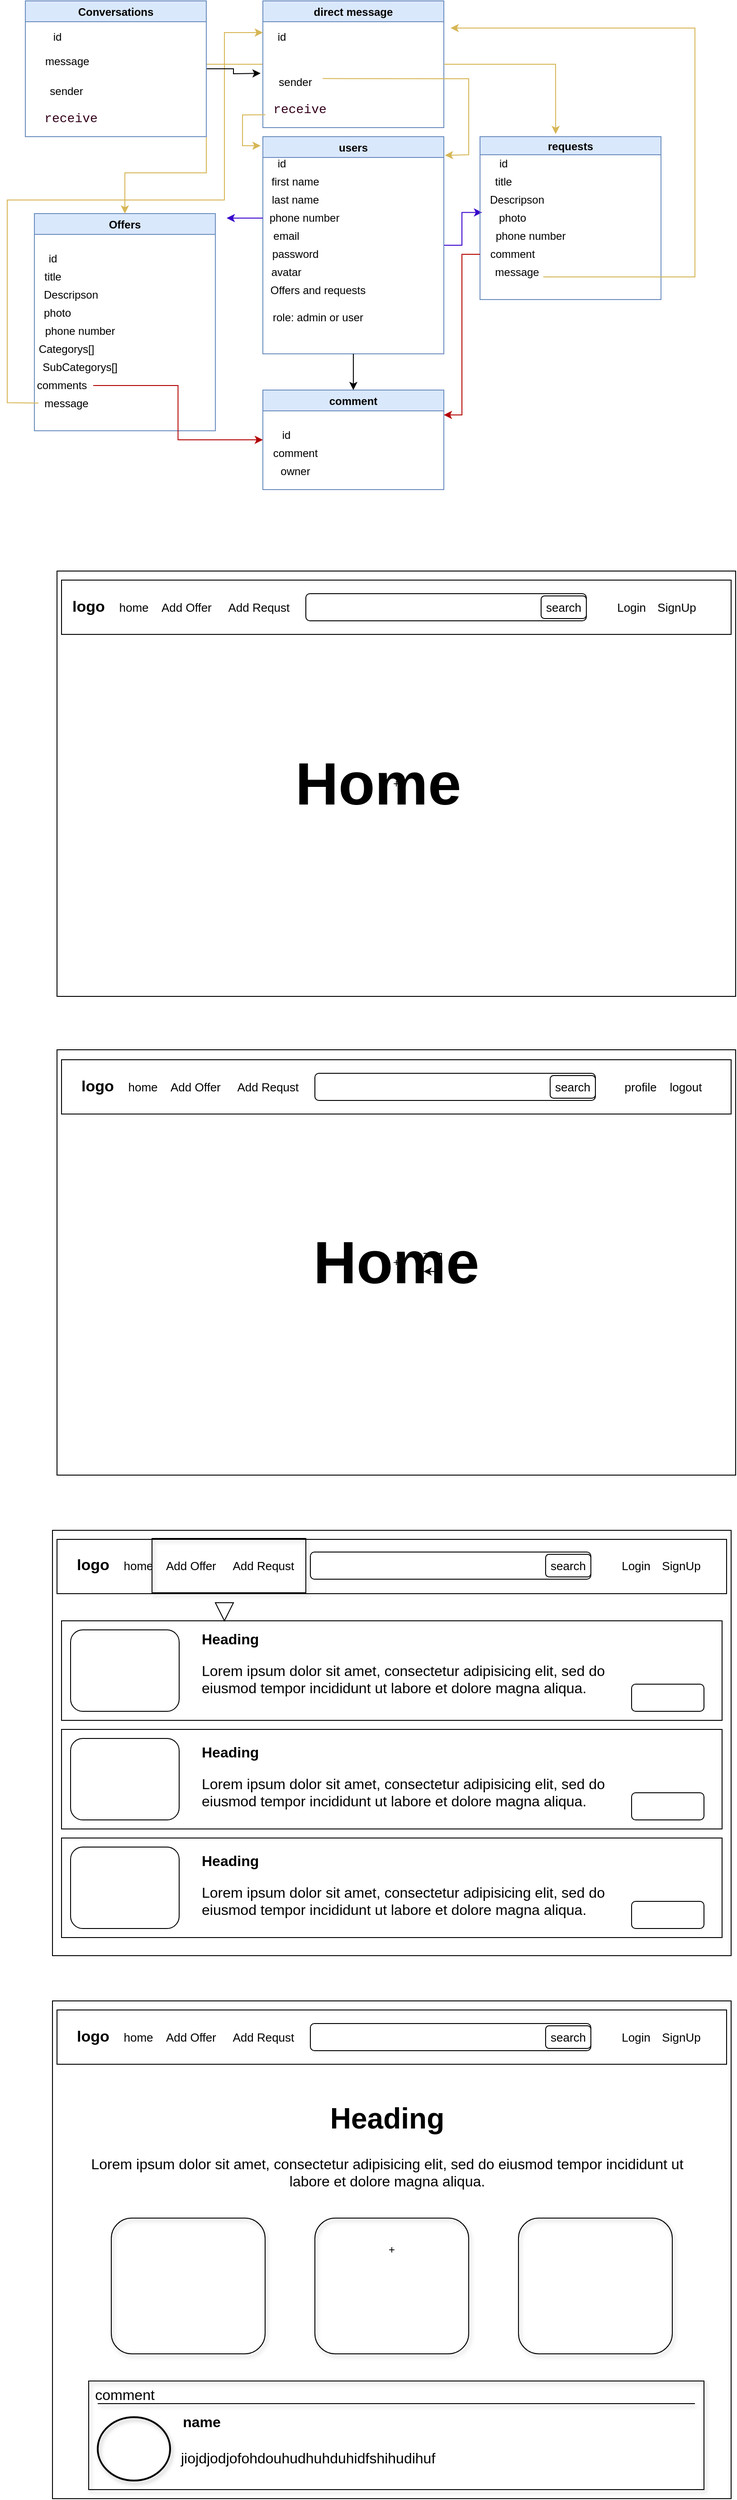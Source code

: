 <mxfile version="16.4.5" type="device"><diagram id="d9ZVStrxeCPRG5vIT6hq" name="Page-1"><mxGraphModel dx="1865" dy="539" grid="1" gridSize="10" guides="1" tooltips="1" connect="1" arrows="1" fold="1" page="1" pageScale="1" pageWidth="827" pageHeight="1169" math="0" shadow="0"><root><mxCell id="0"/><mxCell id="1" parent="0"/><mxCell id="NkA1SPZYxpdmzBhy7eix-35" value="" style="edgeStyle=orthogonalEdgeStyle;rounded=0;orthogonalLoop=1;jettySize=auto;html=1;entryX=0.028;entryY=1.19;entryDx=0;entryDy=0;entryPerimeter=0;fillColor=#6a00ff;strokeColor=#3700CC;" parent="1" source="NkA1SPZYxpdmzBhy7eix-1" target="NkA1SPZYxpdmzBhy7eix-25" edge="1"><mxGeometry relative="1" as="geometry"/></mxCell><mxCell id="NkA1SPZYxpdmzBhy7eix-1" value="users" style="swimlane;fillColor=#dae8fc;strokeColor=#6c8ebf;" parent="1" vertex="1"><mxGeometry x="282.5" y="160" width="200" height="240" as="geometry"><mxRectangle x="282.5" y="160" width="60" height="23" as="alternateBounds"/></mxGeometry></mxCell><mxCell id="NkA1SPZYxpdmzBhy7eix-2" value="first name" style="text;html=1;align=center;verticalAlign=middle;resizable=0;points=[];autosize=1;strokeColor=none;fillColor=none;" parent="NkA1SPZYxpdmzBhy7eix-1" vertex="1"><mxGeometry y="40" width="70" height="20" as="geometry"/></mxCell><mxCell id="NkA1SPZYxpdmzBhy7eix-4" value="last name" style="text;html=1;align=center;verticalAlign=middle;resizable=0;points=[];autosize=1;strokeColor=none;fillColor=none;" parent="NkA1SPZYxpdmzBhy7eix-1" vertex="1"><mxGeometry y="60" width="70" height="20" as="geometry"/></mxCell><mxCell id="NkA1SPZYxpdmzBhy7eix-5" value="email" style="text;html=1;align=center;verticalAlign=middle;resizable=0;points=[];autosize=1;strokeColor=none;fillColor=none;" parent="NkA1SPZYxpdmzBhy7eix-1" vertex="1"><mxGeometry x="5" y="100" width="40" height="20" as="geometry"/></mxCell><mxCell id="NkA1SPZYxpdmzBhy7eix-6" value="password" style="text;html=1;align=center;verticalAlign=middle;resizable=0;points=[];autosize=1;strokeColor=none;fillColor=none;" parent="NkA1SPZYxpdmzBhy7eix-1" vertex="1"><mxGeometry y="120" width="70" height="20" as="geometry"/></mxCell><mxCell id="NkA1SPZYxpdmzBhy7eix-7" value="avatar" style="text;html=1;align=center;verticalAlign=middle;resizable=0;points=[];autosize=1;strokeColor=none;fillColor=none;" parent="NkA1SPZYxpdmzBhy7eix-1" vertex="1"><mxGeometry y="140" width="50" height="20" as="geometry"/></mxCell><mxCell id="NkA1SPZYxpdmzBhy7eix-8" value="Offers and requests" style="text;html=1;align=center;verticalAlign=middle;resizable=0;points=[];autosize=1;strokeColor=none;fillColor=none;" parent="NkA1SPZYxpdmzBhy7eix-1" vertex="1"><mxGeometry y="160" width="120" height="20" as="geometry"/></mxCell><mxCell id="NkA1SPZYxpdmzBhy7eix-9" value="role: admin or user" style="text;html=1;align=center;verticalAlign=middle;resizable=0;points=[];autosize=1;strokeColor=none;fillColor=none;" parent="NkA1SPZYxpdmzBhy7eix-1" vertex="1"><mxGeometry y="190" width="120" height="20" as="geometry"/></mxCell><mxCell id="NkA1SPZYxpdmzBhy7eix-40" value="&lt;span style=&quot;color: rgba(0 , 0 , 0 , 0) ; font-family: monospace ; font-size: 0px&quot;&gt;%3CmxGraphModel%3E%3Croot%3E%3CmxCell%20id%3D%220%22%2F%3E%3CmxCell%20id%3D%221%22%20parent%3D%220%22%2F%3E%3CmxCell%20id%3D%222%22%20value%3D%22title%22%20style%3D%22text%3Bhtml%3D1%3Balign%3Dcenter%3BverticalAlign%3Dmiddle%3Bresizable%3D0%3Bpoints%3D%5B%5D%3Bautosize%3D1%3BstrokeColor%3Dnone%3BfillColor%3Dnone%3B%22%20vertex%3D%221%22%20parent%3D%221%22%3E%3CmxGeometry%20x%3D%2250%22%20y%3D%22120%22%20width%3D%2230%22%20height%3D%2220%22%20as%3D%22geometry%22%2F%3E%3C%2FmxCell%3E%3C%2Froot%3E%3C%2FmxGraphModel%3E&lt;/span&gt;id" style="text;html=1;align=center;verticalAlign=middle;resizable=0;points=[];autosize=1;strokeColor=none;fillColor=none;" parent="NkA1SPZYxpdmzBhy7eix-1" vertex="1"><mxGeometry x="5" y="20" width="30" height="20" as="geometry"/></mxCell><mxCell id="NkA1SPZYxpdmzBhy7eix-50" value="phone number" style="text;html=1;align=center;verticalAlign=middle;resizable=0;points=[];autosize=1;strokeColor=none;fillColor=none;" parent="NkA1SPZYxpdmzBhy7eix-1" vertex="1"><mxGeometry y="80" width="90" height="20" as="geometry"/></mxCell><mxCell id="NkA1SPZYxpdmzBhy7eix-15" value="Offers" style="swimlane;fillColor=#dae8fc;strokeColor=#6c8ebf;" parent="1" vertex="1"><mxGeometry x="30" y="245" width="200" height="240" as="geometry"><mxRectangle x="42.5" y="160" width="70" height="23" as="alternateBounds"/></mxGeometry></mxCell><mxCell id="NkA1SPZYxpdmzBhy7eix-16" value="title" style="text;html=1;align=center;verticalAlign=middle;resizable=0;points=[];autosize=1;strokeColor=none;fillColor=none;" parent="NkA1SPZYxpdmzBhy7eix-15" vertex="1"><mxGeometry x="5" y="60" width="30" height="20" as="geometry"/></mxCell><mxCell id="NkA1SPZYxpdmzBhy7eix-17" value="Descripson" style="text;html=1;align=center;verticalAlign=middle;resizable=0;points=[];autosize=1;strokeColor=none;fillColor=none;" parent="NkA1SPZYxpdmzBhy7eix-15" vertex="1"><mxGeometry y="80" width="80" height="20" as="geometry"/></mxCell><mxCell id="NkA1SPZYxpdmzBhy7eix-18" value="photo" style="text;html=1;align=center;verticalAlign=middle;resizable=0;points=[];autosize=1;strokeColor=none;fillColor=none;" parent="NkA1SPZYxpdmzBhy7eix-15" vertex="1"><mxGeometry y="100" width="50" height="20" as="geometry"/></mxCell><mxCell id="NkA1SPZYxpdmzBhy7eix-20" value="comments" style="text;html=1;align=center;verticalAlign=middle;resizable=0;points=[];autosize=1;strokeColor=none;fillColor=none;" parent="NkA1SPZYxpdmzBhy7eix-15" vertex="1"><mxGeometry x="-5" y="180" width="70" height="20" as="geometry"/></mxCell><mxCell id="NkA1SPZYxpdmzBhy7eix-38" value="&lt;span style=&quot;color: rgba(0 , 0 , 0 , 0) ; font-family: monospace ; font-size: 0px&quot;&gt;%3CmxGraphModel%3E%3Croot%3E%3CmxCell%20id%3D%220%22%2F%3E%3CmxCell%20id%3D%221%22%20parent%3D%220%22%2F%3E%3CmxCell%20id%3D%222%22%20value%3D%22title%22%20style%3D%22text%3Bhtml%3D1%3Balign%3Dcenter%3BverticalAlign%3Dmiddle%3Bresizable%3D0%3Bpoints%3D%5B%5D%3Bautosize%3D1%3BstrokeColor%3Dnone%3BfillColor%3Dnone%3B%22%20vertex%3D%221%22%20parent%3D%221%22%3E%3CmxGeometry%20x%3D%2250%22%20y%3D%22120%22%20width%3D%2230%22%20height%3D%2220%22%20as%3D%22geometry%22%2F%3E%3C%2FmxCell%3E%3C%2Froot%3E%3C%2FmxGraphModel%3E&lt;/span&gt;id" style="text;html=1;align=center;verticalAlign=middle;resizable=0;points=[];autosize=1;strokeColor=none;fillColor=none;" parent="NkA1SPZYxpdmzBhy7eix-15" vertex="1"><mxGeometry x="5" y="40" width="30" height="20" as="geometry"/></mxCell><mxCell id="NkA1SPZYxpdmzBhy7eix-51" value="phone number" style="text;html=1;align=center;verticalAlign=middle;resizable=0;points=[];autosize=1;strokeColor=none;fillColor=none;" parent="NkA1SPZYxpdmzBhy7eix-15" vertex="1"><mxGeometry x="5" y="120" width="90" height="20" as="geometry"/></mxCell><mxCell id="NkA1SPZYxpdmzBhy7eix-164" value="Categorys[]" style="text;html=1;align=center;verticalAlign=middle;resizable=0;points=[];autosize=1;strokeColor=none;fillColor=none;" parent="NkA1SPZYxpdmzBhy7eix-15" vertex="1"><mxGeometry x="-5" y="140" width="80" height="20" as="geometry"/></mxCell><mxCell id="biZSXA6zxP2Oa3eZaW1h-7" value="message" style="text;html=1;align=center;verticalAlign=middle;resizable=0;points=[];autosize=1;strokeColor=none;fillColor=none;fontSize=12;" parent="NkA1SPZYxpdmzBhy7eix-15" vertex="1"><mxGeometry x="5" y="200" width="60" height="20" as="geometry"/></mxCell><mxCell id="eEJplJ-6fnNzNxUeOG5W-1" value="&amp;nbsp; &amp;nbsp; &amp;nbsp; &amp;nbsp; &amp;nbsp;SubCategorys[]" style="text;html=1;align=center;verticalAlign=middle;resizable=0;points=[];autosize=1;strokeColor=none;fillColor=none;" parent="NkA1SPZYxpdmzBhy7eix-15" vertex="1"><mxGeometry x="-30" y="160" width="130" height="20" as="geometry"/></mxCell><mxCell id="NkA1SPZYxpdmzBhy7eix-23" value="requests" style="swimlane;startSize=20;fillColor=#dae8fc;strokeColor=#6c8ebf;" parent="1" vertex="1"><mxGeometry x="522.5" y="160" width="200" height="180" as="geometry"><mxRectangle x="522.5" y="160" width="80" height="23" as="alternateBounds"/></mxGeometry></mxCell><mxCell id="NkA1SPZYxpdmzBhy7eix-24" value="title" style="text;html=1;align=center;verticalAlign=middle;resizable=0;points=[];autosize=1;strokeColor=none;fillColor=none;" parent="NkA1SPZYxpdmzBhy7eix-23" vertex="1"><mxGeometry x="10" y="40" width="30" height="20" as="geometry"/></mxCell><mxCell id="NkA1SPZYxpdmzBhy7eix-25" value="Descripson" style="text;html=1;align=center;verticalAlign=middle;resizable=0;points=[];autosize=1;strokeColor=none;fillColor=none;" parent="NkA1SPZYxpdmzBhy7eix-23" vertex="1"><mxGeometry y="60" width="80" height="20" as="geometry"/></mxCell><mxCell id="NkA1SPZYxpdmzBhy7eix-26" value="photo" style="text;html=1;align=center;verticalAlign=middle;resizable=0;points=[];autosize=1;strokeColor=none;fillColor=none;" parent="NkA1SPZYxpdmzBhy7eix-23" vertex="1"><mxGeometry x="10" y="80" width="50" height="20" as="geometry"/></mxCell><mxCell id="NkA1SPZYxpdmzBhy7eix-28" value="comment" style="text;html=1;align=center;verticalAlign=middle;resizable=0;points=[];autosize=1;strokeColor=none;fillColor=none;" parent="NkA1SPZYxpdmzBhy7eix-23" vertex="1"><mxGeometry y="120" width="70" height="20" as="geometry"/></mxCell><mxCell id="NkA1SPZYxpdmzBhy7eix-39" value="&lt;span style=&quot;color: rgba(0 , 0 , 0 , 0) ; font-family: monospace ; font-size: 0px&quot;&gt;%3CmxGraphModel%3E%3Croot%3E%3CmxCell%20id%3D%220%22%2F%3E%3CmxCell%20id%3D%221%22%20parent%3D%220%22%2F%3E%3CmxCell%20id%3D%222%22%20value%3D%22title%22%20style%3D%22text%3Bhtml%3D1%3Balign%3Dcenter%3BverticalAlign%3Dmiddle%3Bresizable%3D0%3Bpoints%3D%5B%5D%3Bautosize%3D1%3BstrokeColor%3Dnone%3BfillColor%3Dnone%3B%22%20vertex%3D%221%22%20parent%3D%221%22%3E%3CmxGeometry%20x%3D%2250%22%20y%3D%22120%22%20width%3D%2230%22%20height%3D%2220%22%20as%3D%22geometry%22%2F%3E%3C%2FmxCell%3E%3C%2Froot%3E%3C%2FmxGraphModel%3E&lt;/span&gt;id" style="text;html=1;align=center;verticalAlign=middle;resizable=0;points=[];autosize=1;strokeColor=none;fillColor=none;" parent="NkA1SPZYxpdmzBhy7eix-23" vertex="1"><mxGeometry x="10" y="20" width="30" height="20" as="geometry"/></mxCell><mxCell id="NkA1SPZYxpdmzBhy7eix-52" value="phone number" style="text;html=1;align=center;verticalAlign=middle;resizable=0;points=[];autosize=1;strokeColor=none;fillColor=none;" parent="NkA1SPZYxpdmzBhy7eix-23" vertex="1"><mxGeometry x="10" y="100" width="90" height="20" as="geometry"/></mxCell><mxCell id="biZSXA6zxP2Oa3eZaW1h-6" value="message" style="text;html=1;align=center;verticalAlign=middle;resizable=0;points=[];autosize=1;strokeColor=none;fillColor=none;fontSize=12;" parent="NkA1SPZYxpdmzBhy7eix-23" vertex="1"><mxGeometry x="10" y="140" width="60" height="20" as="geometry"/></mxCell><mxCell id="biZSXA6zxP2Oa3eZaW1h-8" value="" style="endArrow=classic;html=1;rounded=0;fontSize=12;fillColor=#fff2cc;strokeColor=#d6b656;" parent="NkA1SPZYxpdmzBhy7eix-23" edge="1"><mxGeometry width="50" height="50" relative="1" as="geometry"><mxPoint x="70" y="155" as="sourcePoint"/><mxPoint x="-32.5" y="-120" as="targetPoint"/><Array as="points"><mxPoint x="237.5" y="155"/><mxPoint x="237.5" y="-120"/></Array></mxGeometry></mxCell><mxCell id="NkA1SPZYxpdmzBhy7eix-29" value="comment" style="swimlane;fillColor=#dae8fc;strokeColor=#6c8ebf;" parent="1" vertex="1"><mxGeometry x="282.5" y="440" width="200" height="110" as="geometry"><mxRectangle x="282.5" y="440" width="90" height="23" as="alternateBounds"/></mxGeometry></mxCell><mxCell id="NkA1SPZYxpdmzBhy7eix-30" value="id" style="text;html=1;align=center;verticalAlign=middle;resizable=0;points=[];autosize=1;strokeColor=none;fillColor=none;" parent="NkA1SPZYxpdmzBhy7eix-29" vertex="1"><mxGeometry x="10" y="40" width="30" height="20" as="geometry"/></mxCell><mxCell id="NkA1SPZYxpdmzBhy7eix-31" value="comment" style="text;html=1;align=center;verticalAlign=middle;resizable=0;points=[];autosize=1;strokeColor=none;fillColor=none;" parent="NkA1SPZYxpdmzBhy7eix-29" vertex="1"><mxGeometry y="60" width="70" height="20" as="geometry"/></mxCell><mxCell id="NkA1SPZYxpdmzBhy7eix-32" value="owner" style="text;html=1;align=center;verticalAlign=middle;resizable=0;points=[];autosize=1;strokeColor=none;fillColor=none;" parent="NkA1SPZYxpdmzBhy7eix-29" vertex="1"><mxGeometry x="10" y="80" width="50" height="20" as="geometry"/></mxCell><mxCell id="NkA1SPZYxpdmzBhy7eix-37" value="" style="endArrow=classic;html=1;rounded=0;fillColor=#6a00ff;strokeColor=#3700CC;" parent="1" edge="1"><mxGeometry width="50" height="50" relative="1" as="geometry"><mxPoint x="282.5" y="250" as="sourcePoint"/><mxPoint x="242.5" y="250" as="targetPoint"/><Array as="points"><mxPoint x="262.5" y="250"/></Array></mxGeometry></mxCell><mxCell id="NkA1SPZYxpdmzBhy7eix-43" value="" style="endArrow=classic;html=1;rounded=0;exitX=0.5;exitY=1;exitDx=0;exitDy=0;entryX=0.5;entryY=0;entryDx=0;entryDy=0;" parent="1" source="NkA1SPZYxpdmzBhy7eix-1" target="NkA1SPZYxpdmzBhy7eix-29" edge="1"><mxGeometry width="50" height="50" relative="1" as="geometry"><mxPoint x="392.5" y="380" as="sourcePoint"/><mxPoint x="442.5" y="330" as="targetPoint"/></mxGeometry></mxCell><mxCell id="NkA1SPZYxpdmzBhy7eix-48" style="edgeStyle=orthogonalEdgeStyle;rounded=0;orthogonalLoop=1;jettySize=auto;html=1;entryX=0;entryY=0.5;entryDx=0;entryDy=0;fillColor=#e51400;strokeColor=#B20000;" parent="1" source="NkA1SPZYxpdmzBhy7eix-20" target="NkA1SPZYxpdmzBhy7eix-29" edge="1"><mxGeometry relative="1" as="geometry"/></mxCell><mxCell id="NkA1SPZYxpdmzBhy7eix-49" style="edgeStyle=orthogonalEdgeStyle;rounded=0;orthogonalLoop=1;jettySize=auto;html=1;entryX=1;entryY=0.25;entryDx=0;entryDy=0;fillColor=#e51400;strokeColor=#B20000;" parent="1" source="NkA1SPZYxpdmzBhy7eix-28" target="NkA1SPZYxpdmzBhy7eix-29" edge="1"><mxGeometry relative="1" as="geometry"/></mxCell><mxCell id="NkA1SPZYxpdmzBhy7eix-53" value="+" style="rounded=0;whiteSpace=wrap;html=1;" parent="1" vertex="1"><mxGeometry x="55" y="640" width="750" height="470" as="geometry"/></mxCell><mxCell id="NkA1SPZYxpdmzBhy7eix-54" value="" style="rounded=0;whiteSpace=wrap;html=1;" parent="1" vertex="1"><mxGeometry x="60" y="650" width="740" height="60" as="geometry"/></mxCell><mxCell id="NkA1SPZYxpdmzBhy7eix-55" value="logo" style="text;html=1;strokeColor=none;fillColor=none;align=center;verticalAlign=middle;whiteSpace=wrap;rounded=0;fontStyle=1;fontSize=17;" parent="1" vertex="1"><mxGeometry x="60" y="665" width="60" height="30" as="geometry"/></mxCell><mxCell id="NkA1SPZYxpdmzBhy7eix-56" value="home" style="text;html=1;strokeColor=none;fillColor=none;align=center;verticalAlign=middle;whiteSpace=wrap;rounded=0;fontSize=13;" parent="1" vertex="1"><mxGeometry x="110" y="665" width="60" height="30" as="geometry"/></mxCell><mxCell id="NkA1SPZYxpdmzBhy7eix-57" value="Add Offer&amp;nbsp;" style="text;html=1;strokeColor=none;fillColor=none;align=center;verticalAlign=middle;whiteSpace=wrap;rounded=0;fontSize=13;" parent="1" vertex="1"><mxGeometry x="160" y="665" width="80" height="30" as="geometry"/></mxCell><mxCell id="NkA1SPZYxpdmzBhy7eix-58" value="Add Requst&amp;nbsp;" style="text;html=1;strokeColor=none;fillColor=none;align=center;verticalAlign=middle;whiteSpace=wrap;rounded=0;fontSize=13;" parent="1" vertex="1"><mxGeometry x="240" y="665" width="80" height="30" as="geometry"/></mxCell><mxCell id="NkA1SPZYxpdmzBhy7eix-59" value="SignUp" style="text;html=1;strokeColor=none;fillColor=none;align=center;verticalAlign=middle;whiteSpace=wrap;rounded=0;fontSize=13;" parent="1" vertex="1"><mxGeometry x="700" y="665" width="80" height="30" as="geometry"/></mxCell><mxCell id="NkA1SPZYxpdmzBhy7eix-60" value="Login" style="text;html=1;strokeColor=none;fillColor=none;align=center;verticalAlign=middle;whiteSpace=wrap;rounded=0;fontSize=13;" parent="1" vertex="1"><mxGeometry x="650" y="665" width="80" height="30" as="geometry"/></mxCell><mxCell id="NkA1SPZYxpdmzBhy7eix-61" value="" style="rounded=1;whiteSpace=wrap;html=1;fontSize=13;" parent="1" vertex="1"><mxGeometry x="330" y="665" width="310" height="30" as="geometry"/></mxCell><mxCell id="NkA1SPZYxpdmzBhy7eix-62" value="search" style="rounded=1;whiteSpace=wrap;html=1;fontSize=13;" parent="1" vertex="1"><mxGeometry x="590" y="667.5" width="50" height="25" as="geometry"/></mxCell><mxCell id="NkA1SPZYxpdmzBhy7eix-63" value="&lt;b&gt;&lt;font style=&quot;font-size: 66px&quot;&gt;Home&lt;/font&gt;&lt;/b&gt;" style="text;html=1;strokeColor=none;fillColor=none;align=center;verticalAlign=middle;whiteSpace=wrap;rounded=0;fontSize=13;" parent="1" vertex="1"><mxGeometry x="380" y="860" width="60" height="30" as="geometry"/></mxCell><mxCell id="NkA1SPZYxpdmzBhy7eix-71" value="+" style="rounded=0;whiteSpace=wrap;html=1;" parent="1" vertex="1"><mxGeometry x="55" y="1169" width="750" height="470" as="geometry"/></mxCell><mxCell id="NkA1SPZYxpdmzBhy7eix-88" value="" style="rounded=0;whiteSpace=wrap;html=1;" parent="1" vertex="1"><mxGeometry x="60" y="1180" width="740" height="60" as="geometry"/></mxCell><mxCell id="NkA1SPZYxpdmzBhy7eix-89" value="logo" style="text;html=1;strokeColor=none;fillColor=none;align=center;verticalAlign=middle;whiteSpace=wrap;rounded=0;fontStyle=1;fontSize=17;" parent="1" vertex="1"><mxGeometry x="70" y="1195" width="60" height="30" as="geometry"/></mxCell><mxCell id="NkA1SPZYxpdmzBhy7eix-90" value="home" style="text;html=1;strokeColor=none;fillColor=none;align=center;verticalAlign=middle;whiteSpace=wrap;rounded=0;fontSize=13;" parent="1" vertex="1"><mxGeometry x="120" y="1195" width="60" height="30" as="geometry"/></mxCell><mxCell id="NkA1SPZYxpdmzBhy7eix-91" value="Add Offer&amp;nbsp;" style="text;html=1;strokeColor=none;fillColor=none;align=center;verticalAlign=middle;whiteSpace=wrap;rounded=0;fontSize=13;" parent="1" vertex="1"><mxGeometry x="170" y="1195" width="80" height="30" as="geometry"/></mxCell><mxCell id="NkA1SPZYxpdmzBhy7eix-92" value="Add Requst&amp;nbsp;" style="text;html=1;strokeColor=none;fillColor=none;align=center;verticalAlign=middle;whiteSpace=wrap;rounded=0;fontSize=13;" parent="1" vertex="1"><mxGeometry x="250" y="1195" width="80" height="30" as="geometry"/></mxCell><mxCell id="NkA1SPZYxpdmzBhy7eix-93" value="logout" style="text;html=1;strokeColor=none;fillColor=none;align=center;verticalAlign=middle;whiteSpace=wrap;rounded=0;fontSize=13;" parent="1" vertex="1"><mxGeometry x="710" y="1195" width="80" height="30" as="geometry"/></mxCell><mxCell id="NkA1SPZYxpdmzBhy7eix-94" value="profile" style="text;html=1;strokeColor=none;fillColor=none;align=center;verticalAlign=middle;whiteSpace=wrap;rounded=0;fontSize=13;" parent="1" vertex="1"><mxGeometry x="660" y="1195" width="80" height="30" as="geometry"/></mxCell><mxCell id="NkA1SPZYxpdmzBhy7eix-95" value="" style="rounded=1;whiteSpace=wrap;html=1;fontSize=13;" parent="1" vertex="1"><mxGeometry x="340" y="1195" width="310" height="30" as="geometry"/></mxCell><mxCell id="NkA1SPZYxpdmzBhy7eix-96" value="search" style="rounded=1;whiteSpace=wrap;html=1;fontSize=13;" parent="1" vertex="1"><mxGeometry x="600" y="1197.5" width="50" height="25" as="geometry"/></mxCell><mxCell id="NkA1SPZYxpdmzBhy7eix-97" value="&lt;b&gt;&lt;font style=&quot;font-size: 66px&quot;&gt;Home&lt;/font&gt;&lt;/b&gt;" style="text;html=1;strokeColor=none;fillColor=none;align=center;verticalAlign=middle;whiteSpace=wrap;rounded=0;fontSize=13;" parent="1" vertex="1"><mxGeometry x="400" y="1389" width="60" height="30" as="geometry"/></mxCell><mxCell id="NkA1SPZYxpdmzBhy7eix-98" style="edgeStyle=orthogonalEdgeStyle;rounded=0;orthogonalLoop=1;jettySize=auto;html=1;fontSize=66;" parent="1" source="NkA1SPZYxpdmzBhy7eix-97" target="NkA1SPZYxpdmzBhy7eix-97" edge="1"><mxGeometry relative="1" as="geometry"/></mxCell><mxCell id="NkA1SPZYxpdmzBhy7eix-99" value="+" style="rounded=0;whiteSpace=wrap;html=1;" parent="1" vertex="1"><mxGeometry x="50" y="1700" width="750" height="470" as="geometry"/></mxCell><mxCell id="NkA1SPZYxpdmzBhy7eix-100" value="" style="rounded=0;whiteSpace=wrap;html=1;" parent="1" vertex="1"><mxGeometry x="55" y="1710" width="740" height="60" as="geometry"/></mxCell><mxCell id="NkA1SPZYxpdmzBhy7eix-109" value="logo" style="text;html=1;strokeColor=none;fillColor=none;align=center;verticalAlign=middle;whiteSpace=wrap;rounded=0;fontStyle=1;fontSize=17;" parent="1" vertex="1"><mxGeometry x="65" y="1724" width="60" height="30" as="geometry"/></mxCell><mxCell id="NkA1SPZYxpdmzBhy7eix-110" value="home" style="text;html=1;strokeColor=none;fillColor=none;align=center;verticalAlign=middle;whiteSpace=wrap;rounded=0;fontSize=13;" parent="1" vertex="1"><mxGeometry x="115" y="1724" width="60" height="30" as="geometry"/></mxCell><mxCell id="NkA1SPZYxpdmzBhy7eix-111" value="Add Offer&amp;nbsp;" style="text;html=1;strokeColor=none;fillColor=none;align=center;verticalAlign=middle;whiteSpace=wrap;rounded=0;fontSize=13;" parent="1" vertex="1"><mxGeometry x="165" y="1724" width="80" height="30" as="geometry"/></mxCell><mxCell id="NkA1SPZYxpdmzBhy7eix-112" value="Add Requst&amp;nbsp;" style="text;html=1;strokeColor=none;fillColor=none;align=center;verticalAlign=middle;whiteSpace=wrap;rounded=0;fontSize=13;" parent="1" vertex="1"><mxGeometry x="245" y="1724" width="80" height="30" as="geometry"/></mxCell><mxCell id="NkA1SPZYxpdmzBhy7eix-113" value="SignUp" style="text;html=1;strokeColor=none;fillColor=none;align=center;verticalAlign=middle;whiteSpace=wrap;rounded=0;fontSize=13;" parent="1" vertex="1"><mxGeometry x="705" y="1724" width="80" height="30" as="geometry"/></mxCell><mxCell id="NkA1SPZYxpdmzBhy7eix-114" value="Login" style="text;html=1;strokeColor=none;fillColor=none;align=center;verticalAlign=middle;whiteSpace=wrap;rounded=0;fontSize=13;" parent="1" vertex="1"><mxGeometry x="655" y="1724" width="80" height="30" as="geometry"/></mxCell><mxCell id="NkA1SPZYxpdmzBhy7eix-115" value="" style="rounded=1;whiteSpace=wrap;html=1;fontSize=13;" parent="1" vertex="1"><mxGeometry x="335" y="1724" width="310" height="30" as="geometry"/></mxCell><mxCell id="NkA1SPZYxpdmzBhy7eix-116" value="search" style="rounded=1;whiteSpace=wrap;html=1;fontSize=13;" parent="1" vertex="1"><mxGeometry x="595" y="1726.5" width="50" height="25" as="geometry"/></mxCell><mxCell id="NkA1SPZYxpdmzBhy7eix-118" value="" style="rounded=0;whiteSpace=wrap;html=1;fontSize=66;" parent="1" vertex="1"><mxGeometry x="60" y="1800" width="730" height="110" as="geometry"/></mxCell><mxCell id="NkA1SPZYxpdmzBhy7eix-119" value="" style="rounded=0;whiteSpace=wrap;html=1;fontSize=66;" parent="1" vertex="1"><mxGeometry x="60" y="1920" width="730" height="110" as="geometry"/></mxCell><mxCell id="NkA1SPZYxpdmzBhy7eix-120" value="" style="rounded=0;whiteSpace=wrap;html=1;fontSize=66;" parent="1" vertex="1"><mxGeometry x="60" y="2040" width="730" height="110" as="geometry"/></mxCell><mxCell id="NkA1SPZYxpdmzBhy7eix-121" value="" style="rounded=1;whiteSpace=wrap;html=1;fontSize=66;" parent="1" vertex="1"><mxGeometry x="70" y="1810" width="120" height="90" as="geometry"/></mxCell><mxCell id="NkA1SPZYxpdmzBhy7eix-122" value="" style="rounded=1;whiteSpace=wrap;html=1;fontSize=66;" parent="1" vertex="1"><mxGeometry x="70" y="1930" width="120" height="90" as="geometry"/></mxCell><mxCell id="NkA1SPZYxpdmzBhy7eix-123" value="" style="rounded=1;whiteSpace=wrap;html=1;fontSize=66;" parent="1" vertex="1"><mxGeometry x="70" y="2050" width="120" height="90" as="geometry"/></mxCell><mxCell id="NkA1SPZYxpdmzBhy7eix-124" value="" style="rounded=1;whiteSpace=wrap;html=1;fontSize=66;" parent="1" vertex="1"><mxGeometry x="690" y="2110" width="80" height="30" as="geometry"/></mxCell><mxCell id="NkA1SPZYxpdmzBhy7eix-125" value="" style="rounded=1;whiteSpace=wrap;html=1;fontSize=66;" parent="1" vertex="1"><mxGeometry x="690" y="1990" width="80" height="30" as="geometry"/></mxCell><mxCell id="NkA1SPZYxpdmzBhy7eix-126" value="" style="rounded=1;whiteSpace=wrap;html=1;fontSize=66;" parent="1" vertex="1"><mxGeometry x="690" y="1870" width="80" height="30" as="geometry"/></mxCell><mxCell id="NkA1SPZYxpdmzBhy7eix-128" value="&lt;h1 style=&quot;font-size: 16px;&quot;&gt;Heading&lt;/h1&gt;&lt;p style=&quot;font-size: 16px;&quot;&gt;Lorem ipsum dolor sit amet, consectetur adipisicing elit, sed do eiusmod tempor incididunt ut labore et dolore magna aliqua.&lt;/p&gt;" style="text;html=1;strokeColor=none;fillColor=none;spacing=5;spacingTop=-20;whiteSpace=wrap;overflow=hidden;rounded=0;fontSize=16;" parent="1" vertex="1"><mxGeometry x="210" y="1810" width="490" height="80" as="geometry"/></mxCell><mxCell id="NkA1SPZYxpdmzBhy7eix-129" value="&lt;h1 style=&quot;font-size: 16px;&quot;&gt;Heading&lt;/h1&gt;&lt;p style=&quot;font-size: 16px;&quot;&gt;Lorem ipsum dolor sit amet, consectetur adipisicing elit, sed do eiusmod tempor incididunt ut labore et dolore magna aliqua.&lt;/p&gt;" style="text;html=1;strokeColor=none;fillColor=none;spacing=5;spacingTop=-20;whiteSpace=wrap;overflow=hidden;rounded=0;fontSize=16;" parent="1" vertex="1"><mxGeometry x="210" y="1935" width="490" height="80" as="geometry"/></mxCell><mxCell id="NkA1SPZYxpdmzBhy7eix-130" value="&lt;h1 style=&quot;font-size: 16px;&quot;&gt;Heading&lt;/h1&gt;&lt;p style=&quot;font-size: 16px;&quot;&gt;Lorem ipsum dolor sit amet, consectetur adipisicing elit, sed do eiusmod tempor incididunt ut labore et dolore magna aliqua.&lt;/p&gt;" style="text;html=1;strokeColor=none;fillColor=none;spacing=5;spacingTop=-20;whiteSpace=wrap;overflow=hidden;rounded=0;fontSize=16;" parent="1" vertex="1"><mxGeometry x="210" y="2055" width="490" height="80" as="geometry"/></mxCell><mxCell id="NkA1SPZYxpdmzBhy7eix-132" value="" style="html=1;shadow=0;dashed=0;align=center;verticalAlign=middle;shape=mxgraph.arrows2.arrow;dy=0.6;dx=40;direction=south;notch=0;fontSize=16;" parent="1" vertex="1"><mxGeometry x="230" y="1780" width="20" height="20" as="geometry"/></mxCell><mxCell id="NkA1SPZYxpdmzBhy7eix-133" value="" style="rounded=0;whiteSpace=wrap;html=1;fontSize=16;fillColor=none;shadow=1;" parent="1" vertex="1"><mxGeometry x="160" y="1709" width="170" height="60" as="geometry"/></mxCell><mxCell id="NkA1SPZYxpdmzBhy7eix-134" value="+" style="rounded=0;whiteSpace=wrap;html=1;" parent="1" vertex="1"><mxGeometry x="50" y="2220" width="750" height="550" as="geometry"/></mxCell><mxCell id="NkA1SPZYxpdmzBhy7eix-143" value="" style="rounded=0;whiteSpace=wrap;html=1;" parent="1" vertex="1"><mxGeometry x="55" y="2230" width="740" height="60" as="geometry"/></mxCell><mxCell id="NkA1SPZYxpdmzBhy7eix-144" value="logo" style="text;html=1;strokeColor=none;fillColor=none;align=center;verticalAlign=middle;whiteSpace=wrap;rounded=0;fontStyle=1;fontSize=17;" parent="1" vertex="1"><mxGeometry x="65" y="2245" width="60" height="30" as="geometry"/></mxCell><mxCell id="NkA1SPZYxpdmzBhy7eix-145" value="home" style="text;html=1;strokeColor=none;fillColor=none;align=center;verticalAlign=middle;whiteSpace=wrap;rounded=0;fontSize=13;" parent="1" vertex="1"><mxGeometry x="115" y="2245" width="60" height="30" as="geometry"/></mxCell><mxCell id="NkA1SPZYxpdmzBhy7eix-146" value="Add Offer&amp;nbsp;" style="text;html=1;strokeColor=none;fillColor=none;align=center;verticalAlign=middle;whiteSpace=wrap;rounded=0;fontSize=13;" parent="1" vertex="1"><mxGeometry x="165" y="2245" width="80" height="30" as="geometry"/></mxCell><mxCell id="NkA1SPZYxpdmzBhy7eix-147" value="Add Requst&amp;nbsp;" style="text;html=1;strokeColor=none;fillColor=none;align=center;verticalAlign=middle;whiteSpace=wrap;rounded=0;fontSize=13;" parent="1" vertex="1"><mxGeometry x="245" y="2245" width="80" height="30" as="geometry"/></mxCell><mxCell id="NkA1SPZYxpdmzBhy7eix-148" value="SignUp" style="text;html=1;strokeColor=none;fillColor=none;align=center;verticalAlign=middle;whiteSpace=wrap;rounded=0;fontSize=13;" parent="1" vertex="1"><mxGeometry x="705" y="2245" width="80" height="30" as="geometry"/></mxCell><mxCell id="NkA1SPZYxpdmzBhy7eix-149" value="Login" style="text;html=1;strokeColor=none;fillColor=none;align=center;verticalAlign=middle;whiteSpace=wrap;rounded=0;fontSize=13;" parent="1" vertex="1"><mxGeometry x="655" y="2245" width="80" height="30" as="geometry"/></mxCell><mxCell id="NkA1SPZYxpdmzBhy7eix-150" value="" style="rounded=1;whiteSpace=wrap;html=1;fontSize=13;" parent="1" vertex="1"><mxGeometry x="335" y="2245" width="310" height="30" as="geometry"/></mxCell><mxCell id="NkA1SPZYxpdmzBhy7eix-151" value="search" style="rounded=1;whiteSpace=wrap;html=1;fontSize=13;" parent="1" vertex="1"><mxGeometry x="595" y="2247.5" width="50" height="25" as="geometry"/></mxCell><mxCell id="NkA1SPZYxpdmzBhy7eix-152" value="&lt;h1&gt;Heading&lt;/h1&gt;&lt;p&gt;Lorem ipsum dolor sit amet, consectetur adipisicing elit, sed do eiusmod tempor incididunt ut labore et dolore magna aliqua.&lt;/p&gt;" style="text;html=1;strokeColor=none;fillColor=none;spacing=5;spacingTop=-20;whiteSpace=wrap;overflow=hidden;rounded=0;shadow=1;fontSize=16;align=center;" parent="1" vertex="1"><mxGeometry x="65" y="2320" width="710" height="130" as="geometry"/></mxCell><mxCell id="NkA1SPZYxpdmzBhy7eix-153" value="" style="rounded=1;whiteSpace=wrap;html=1;shadow=1;fontSize=16;fillColor=none;" parent="1" vertex="1"><mxGeometry x="115" y="2460" width="170" height="150" as="geometry"/></mxCell><mxCell id="NkA1SPZYxpdmzBhy7eix-154" value="" style="rounded=1;whiteSpace=wrap;html=1;shadow=1;fontSize=16;fillColor=none;" parent="1" vertex="1"><mxGeometry x="340" y="2460" width="170" height="150" as="geometry"/></mxCell><mxCell id="NkA1SPZYxpdmzBhy7eix-155" value="" style="rounded=1;whiteSpace=wrap;html=1;shadow=1;fontSize=16;fillColor=none;" parent="1" vertex="1"><mxGeometry x="565" y="2460" width="170" height="150" as="geometry"/></mxCell><mxCell id="NkA1SPZYxpdmzBhy7eix-156" value="" style="rounded=0;whiteSpace=wrap;html=1;shadow=1;fontSize=16;fillColor=none;" parent="1" vertex="1"><mxGeometry x="90" y="2640" width="680" height="120" as="geometry"/></mxCell><mxCell id="NkA1SPZYxpdmzBhy7eix-157" value="comment" style="text;html=1;strokeColor=none;fillColor=none;align=center;verticalAlign=middle;whiteSpace=wrap;rounded=0;shadow=1;fontSize=16;" parent="1" vertex="1"><mxGeometry x="100" y="2640" width="60" height="30" as="geometry"/></mxCell><mxCell id="NkA1SPZYxpdmzBhy7eix-160" value="" style="line;strokeWidth=1;rotatable=0;dashed=0;labelPosition=right;align=left;verticalAlign=middle;spacingTop=0;spacingLeft=6;points=[];portConstraint=eastwest;shadow=1;fontSize=16;fillColor=none;" parent="1" vertex="1"><mxGeometry x="100" y="2660" width="660" height="10" as="geometry"/></mxCell><mxCell id="NkA1SPZYxpdmzBhy7eix-161" value="" style="strokeWidth=2;html=1;shape=mxgraph.flowchart.start_2;whiteSpace=wrap;shadow=1;fontSize=16;fillColor=none;" parent="1" vertex="1"><mxGeometry x="100" y="2680" width="80" height="70" as="geometry"/></mxCell><mxCell id="NkA1SPZYxpdmzBhy7eix-162" value="name" style="text;html=1;strokeColor=none;fillColor=none;align=center;verticalAlign=middle;whiteSpace=wrap;rounded=0;shadow=1;fontSize=16;fontStyle=1" parent="1" vertex="1"><mxGeometry x="185" y="2670" width="60" height="30" as="geometry"/></mxCell><mxCell id="NkA1SPZYxpdmzBhy7eix-163" value="jiojdjodjofohdouhudhuhduhidfshihudihuf" style="text;html=1;strokeColor=none;fillColor=none;align=left;verticalAlign=middle;whiteSpace=wrap;rounded=0;shadow=1;fontSize=16;" parent="1" vertex="1"><mxGeometry x="190" y="2710" width="380" height="30" as="geometry"/></mxCell><mxCell id="biZSXA6zxP2Oa3eZaW1h-4" style="edgeStyle=orthogonalEdgeStyle;rounded=0;orthogonalLoop=1;jettySize=auto;html=1;fontSize=12;fillColor=#fff2cc;strokeColor=#d6b656;" parent="1" source="NkA1SPZYxpdmzBhy7eix-166" target="NkA1SPZYxpdmzBhy7eix-15" edge="1"><mxGeometry relative="1" as="geometry"><Array as="points"><mxPoint x="220" y="80"/><mxPoint x="220" y="200"/><mxPoint x="130" y="200"/></Array></mxGeometry></mxCell><mxCell id="NkA1SPZYxpdmzBhy7eix-166" value="direct message" style="swimlane;shadow=0;fontSize=12;fillColor=#dae8fc;strokeColor=#6c8ebf;" parent="1" vertex="1"><mxGeometry x="282.5" y="10" width="200" height="140" as="geometry"><mxRectangle x="285" y="10" width="120" height="23" as="alternateBounds"/></mxGeometry></mxCell><mxCell id="biZSXA6zxP2Oa3eZaW1h-2" value="sender" style="text;html=1;align=center;verticalAlign=middle;resizable=0;points=[];autosize=1;strokeColor=none;fillColor=none;fontSize=12;" parent="NkA1SPZYxpdmzBhy7eix-166" vertex="1"><mxGeometry x="10" y="80" width="50" height="20" as="geometry"/></mxCell><mxCell id="biZSXA6zxP2Oa3eZaW1h-3" value="&lt;div style=&quot;font-family: consolas, &amp;quot;courier new&amp;quot;, monospace; font-size: 14px; line-height: 19px;&quot;&gt;&lt;font color=&quot;#33001a&quot;&gt;receive&lt;/font&gt;&lt;/div&gt;" style="text;html=1;align=center;verticalAlign=middle;resizable=0;points=[];autosize=1;strokeColor=none;fillColor=none;fontSize=12;labelBackgroundColor=#FFFFFF;" parent="NkA1SPZYxpdmzBhy7eix-166" vertex="1"><mxGeometry x="5" y="110" width="70" height="20" as="geometry"/></mxCell><mxCell id="biZSXA6zxP2Oa3eZaW1h-1" value="id" style="text;html=1;align=center;verticalAlign=middle;resizable=0;points=[];autosize=1;strokeColor=none;fillColor=none;" parent="NkA1SPZYxpdmzBhy7eix-166" vertex="1"><mxGeometry x="5" y="30" width="30" height="20" as="geometry"/></mxCell><mxCell id="NkA1SPZYxpdmzBhy7eix-168" value="&lt;span style=&quot;color: rgba(0 , 0 , 0 , 0) ; font-family: monospace ; font-size: 0px&quot;&gt;kddj&lt;/span&gt;" style="text;html=1;align=center;verticalAlign=middle;resizable=0;points=[];autosize=1;strokeColor=none;fillColor=none;fontSize=16;" parent="1" vertex="1"><mxGeometry x="602.5" y="485" width="20" height="30" as="geometry"/></mxCell><mxCell id="biZSXA6zxP2Oa3eZaW1h-5" value="" style="endArrow=classic;html=1;rounded=0;fontSize=12;entryX=0.418;entryY=-0.016;entryDx=0;entryDy=0;entryPerimeter=0;exitX=1;exitY=0.5;exitDx=0;exitDy=0;fillColor=#fff2cc;strokeColor=#d6b656;" parent="1" source="NkA1SPZYxpdmzBhy7eix-166" target="NkA1SPZYxpdmzBhy7eix-23" edge="1"><mxGeometry width="50" height="50" relative="1" as="geometry"><mxPoint x="390" y="210" as="sourcePoint"/><mxPoint x="440" y="160" as="targetPoint"/><Array as="points"><mxPoint x="606" y="80"/></Array></mxGeometry></mxCell><mxCell id="biZSXA6zxP2Oa3eZaW1h-9" value="" style="endArrow=classic;html=1;rounded=0;fontSize=12;exitX=-0.008;exitY=0.47;exitDx=0;exitDy=0;exitPerimeter=0;entryX=0;entryY=0.25;entryDx=0;entryDy=0;fillColor=#fff2cc;strokeColor=#d6b656;" parent="1" source="biZSXA6zxP2Oa3eZaW1h-7" target="NkA1SPZYxpdmzBhy7eix-166" edge="1"><mxGeometry width="50" height="50" relative="1" as="geometry"><mxPoint x="390" y="310" as="sourcePoint"/><mxPoint y="40" as="targetPoint"/><Array as="points"><mxPoint y="454"/><mxPoint y="230"/><mxPoint x="240" y="230"/><mxPoint x="240" y="45"/></Array></mxGeometry></mxCell><mxCell id="biZSXA6zxP2Oa3eZaW1h-10" value="" style="endArrow=classic;html=1;rounded=0;fontSize=12;exitX=1.12;exitY=0.29;exitDx=0;exitDy=0;exitPerimeter=0;entryX=1.006;entryY=0.086;entryDx=0;entryDy=0;entryPerimeter=0;fillColor=#fff2cc;strokeColor=#d6b656;" parent="1" source="biZSXA6zxP2Oa3eZaW1h-2" target="NkA1SPZYxpdmzBhy7eix-1" edge="1"><mxGeometry width="50" height="50" relative="1" as="geometry"><mxPoint x="390" y="290" as="sourcePoint"/><mxPoint x="510" y="220" as="targetPoint"/><Array as="points"><mxPoint x="510" y="96"/><mxPoint x="510" y="180"/></Array></mxGeometry></mxCell><mxCell id="biZSXA6zxP2Oa3eZaW1h-11" value="" style="endArrow=classic;html=1;rounded=0;fontSize=12;exitX=-0.031;exitY=0.79;exitDx=0;exitDy=0;exitPerimeter=0;fillColor=#fff2cc;strokeColor=#d6b656;" parent="1" source="biZSXA6zxP2Oa3eZaW1h-3" edge="1"><mxGeometry width="50" height="50" relative="1" as="geometry"><mxPoint x="390" y="290" as="sourcePoint"/><mxPoint x="280" y="170" as="targetPoint"/><Array as="points"><mxPoint x="260" y="136"/><mxPoint x="260" y="170"/></Array></mxGeometry></mxCell><mxCell id="hGV1zGZrc84Jq38vCmJX-6" style="edgeStyle=orthogonalEdgeStyle;rounded=0;orthogonalLoop=1;jettySize=auto;html=1;" edge="1" parent="1" source="hGV1zGZrc84Jq38vCmJX-1"><mxGeometry relative="1" as="geometry"><mxPoint x="280" y="90" as="targetPoint"/></mxGeometry></mxCell><mxCell id="hGV1zGZrc84Jq38vCmJX-1" value="Conversations" style="swimlane;fillColor=#dae8fc;strokeColor=#6c8ebf;" vertex="1" parent="1"><mxGeometry x="20" y="10" width="200" height="150" as="geometry"/></mxCell><mxCell id="hGV1zGZrc84Jq38vCmJX-2" value="&lt;font style=&quot;font-size: 12px&quot;&gt;message&lt;/font&gt;" style="text;html=1;align=left;verticalAlign=middle;resizable=0;points=[];autosize=1;strokeColor=none;fillColor=none;fontSize=16;" vertex="1" parent="hGV1zGZrc84Jq38vCmJX-1"><mxGeometry x="20" y="50" width="60" height="30" as="geometry"/></mxCell><mxCell id="hGV1zGZrc84Jq38vCmJX-3" value="sender" style="text;html=1;align=center;verticalAlign=middle;resizable=0;points=[];autosize=1;strokeColor=none;fillColor=none;fontSize=12;" vertex="1" parent="hGV1zGZrc84Jq38vCmJX-1"><mxGeometry x="20" y="90" width="50" height="20" as="geometry"/></mxCell><mxCell id="hGV1zGZrc84Jq38vCmJX-4" value="&lt;div style=&quot;font-family: consolas, &amp;quot;courier new&amp;quot;, monospace; font-size: 14px; line-height: 19px;&quot;&gt;&lt;font color=&quot;#33001a&quot;&gt;receive&lt;/font&gt;&lt;/div&gt;" style="text;html=1;align=center;verticalAlign=middle;resizable=0;points=[];autosize=1;strokeColor=none;fillColor=none;fontSize=12;labelBackgroundColor=#FFFFFF;" vertex="1" parent="hGV1zGZrc84Jq38vCmJX-1"><mxGeometry x="15" y="120" width="70" height="20" as="geometry"/></mxCell><mxCell id="hGV1zGZrc84Jq38vCmJX-5" value="id" style="text;html=1;align=center;verticalAlign=middle;resizable=0;points=[];autosize=1;strokeColor=none;fillColor=none;" vertex="1" parent="hGV1zGZrc84Jq38vCmJX-1"><mxGeometry x="20" y="30" width="30" height="20" as="geometry"/></mxCell></root></mxGraphModel></diagram></mxfile>